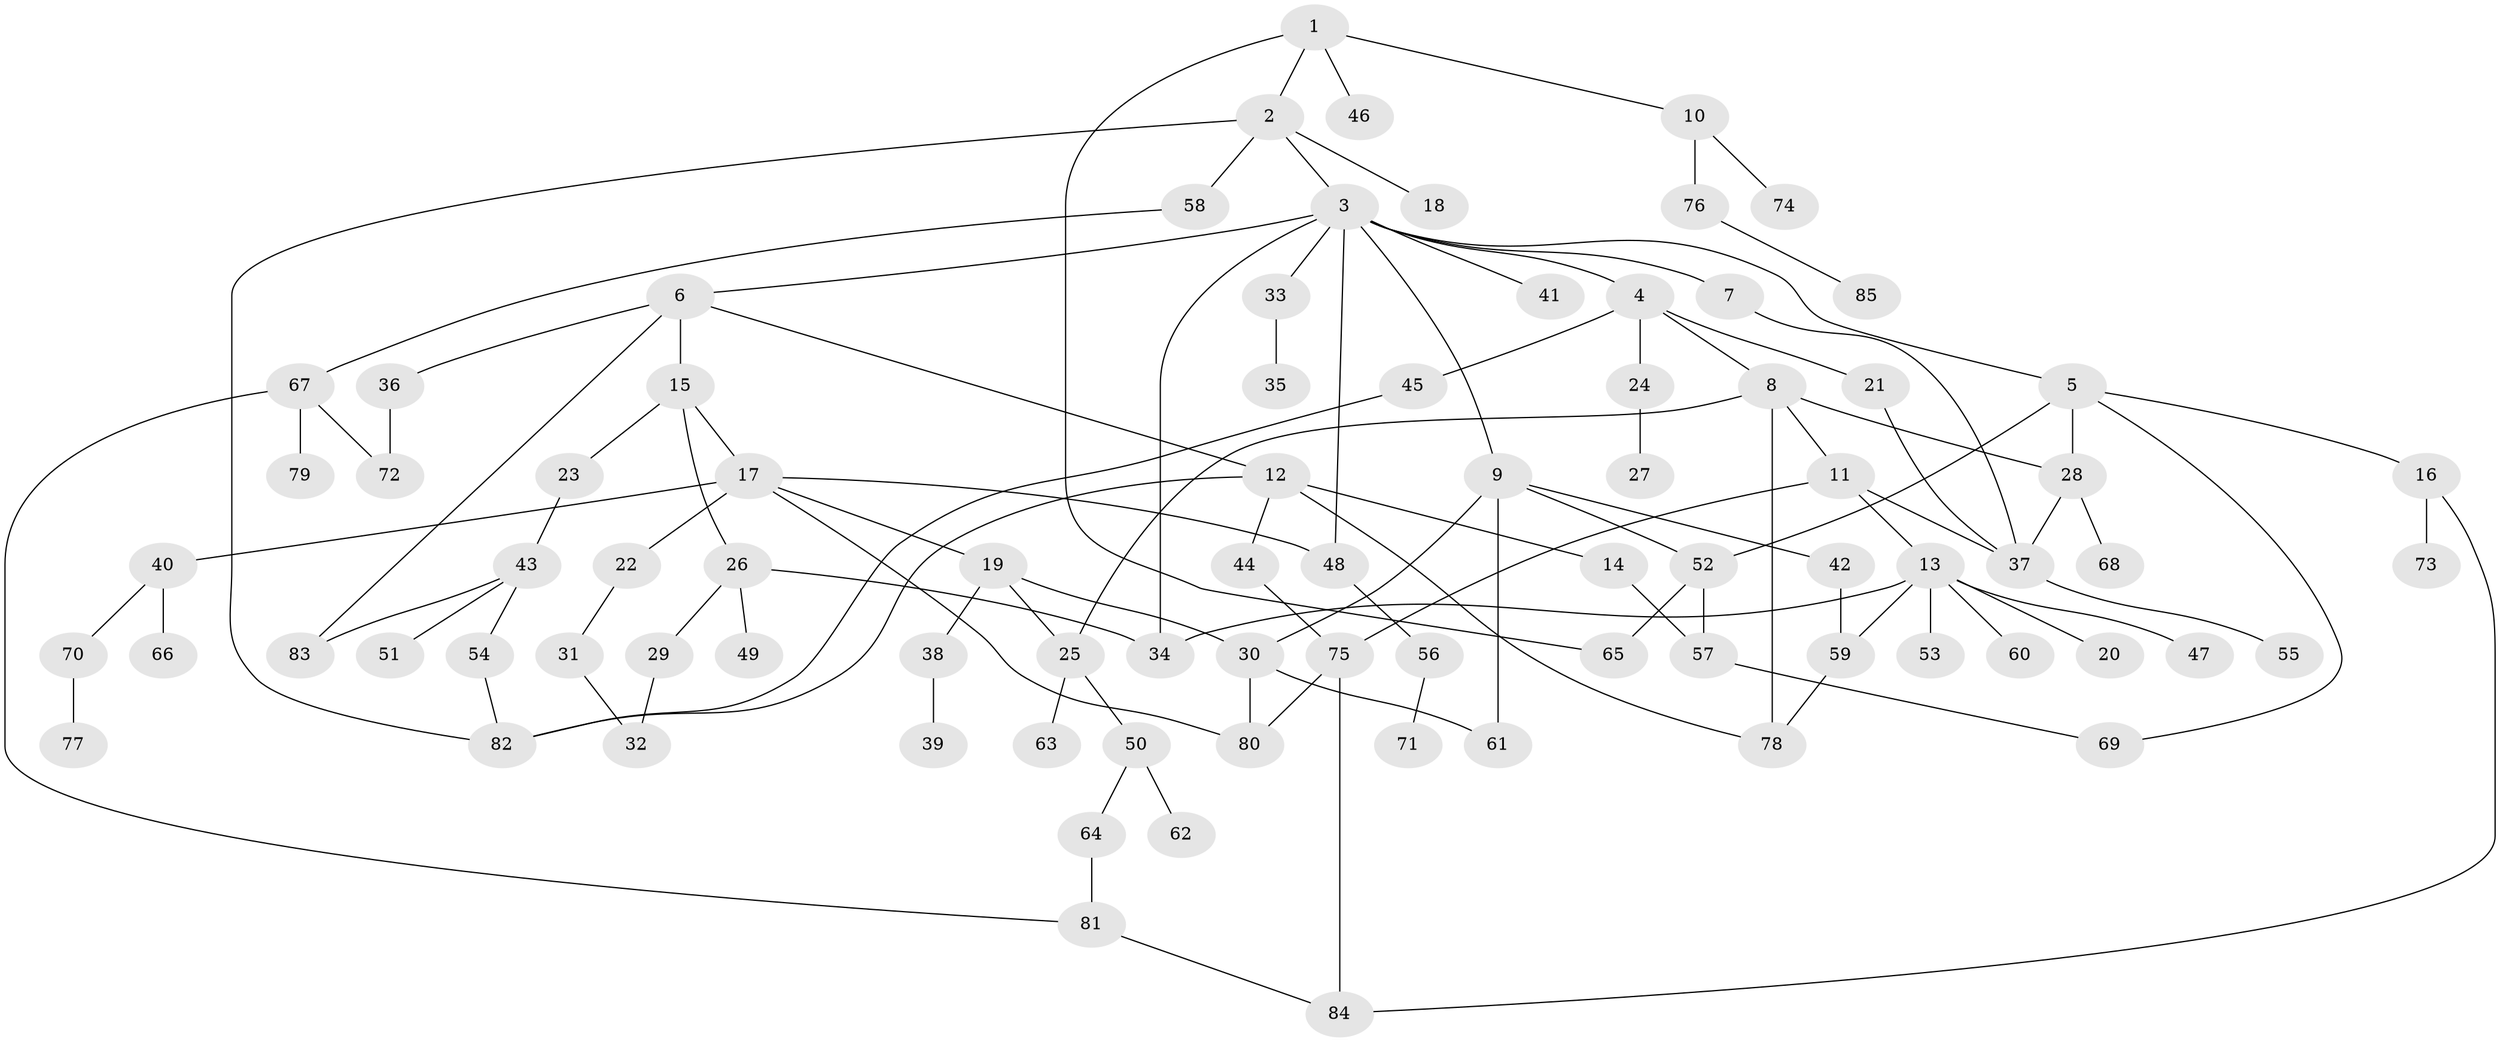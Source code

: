 // Generated by graph-tools (version 1.1) at 2025/33/03/09/25 02:33:59]
// undirected, 85 vertices, 113 edges
graph export_dot {
graph [start="1"]
  node [color=gray90,style=filled];
  1;
  2;
  3;
  4;
  5;
  6;
  7;
  8;
  9;
  10;
  11;
  12;
  13;
  14;
  15;
  16;
  17;
  18;
  19;
  20;
  21;
  22;
  23;
  24;
  25;
  26;
  27;
  28;
  29;
  30;
  31;
  32;
  33;
  34;
  35;
  36;
  37;
  38;
  39;
  40;
  41;
  42;
  43;
  44;
  45;
  46;
  47;
  48;
  49;
  50;
  51;
  52;
  53;
  54;
  55;
  56;
  57;
  58;
  59;
  60;
  61;
  62;
  63;
  64;
  65;
  66;
  67;
  68;
  69;
  70;
  71;
  72;
  73;
  74;
  75;
  76;
  77;
  78;
  79;
  80;
  81;
  82;
  83;
  84;
  85;
  1 -- 2;
  1 -- 10;
  1 -- 46;
  1 -- 65;
  2 -- 3;
  2 -- 18;
  2 -- 58;
  2 -- 82;
  3 -- 4;
  3 -- 5;
  3 -- 6;
  3 -- 7;
  3 -- 9;
  3 -- 33;
  3 -- 41;
  3 -- 34;
  3 -- 48;
  4 -- 8;
  4 -- 21;
  4 -- 24;
  4 -- 45;
  5 -- 16;
  5 -- 28;
  5 -- 52;
  5 -- 69;
  6 -- 12;
  6 -- 15;
  6 -- 36;
  6 -- 83;
  7 -- 37;
  8 -- 11;
  8 -- 28;
  8 -- 78;
  8 -- 25;
  9 -- 30;
  9 -- 42;
  9 -- 61;
  9 -- 52;
  10 -- 74;
  10 -- 76;
  11 -- 13;
  11 -- 37;
  11 -- 75;
  12 -- 14;
  12 -- 44;
  12 -- 78;
  12 -- 82;
  13 -- 20;
  13 -- 34;
  13 -- 47;
  13 -- 53;
  13 -- 60;
  13 -- 59;
  14 -- 57;
  15 -- 17;
  15 -- 23;
  15 -- 26;
  16 -- 73;
  16 -- 84;
  17 -- 19;
  17 -- 22;
  17 -- 40;
  17 -- 48;
  17 -- 80;
  19 -- 25;
  19 -- 38;
  19 -- 30;
  21 -- 37;
  22 -- 31;
  23 -- 43;
  24 -- 27;
  25 -- 50;
  25 -- 63;
  26 -- 29;
  26 -- 49;
  26 -- 34;
  28 -- 68;
  28 -- 37;
  29 -- 32;
  30 -- 80;
  30 -- 61;
  31 -- 32;
  33 -- 35;
  36 -- 72;
  37 -- 55;
  38 -- 39;
  40 -- 66;
  40 -- 70;
  42 -- 59;
  43 -- 51;
  43 -- 54;
  43 -- 83;
  44 -- 75;
  45 -- 82;
  48 -- 56;
  50 -- 62;
  50 -- 64;
  52 -- 57;
  52 -- 65;
  54 -- 82;
  56 -- 71;
  57 -- 69;
  58 -- 67;
  59 -- 78;
  64 -- 81;
  67 -- 72;
  67 -- 79;
  67 -- 81;
  70 -- 77;
  75 -- 80;
  75 -- 84;
  76 -- 85;
  81 -- 84;
}
